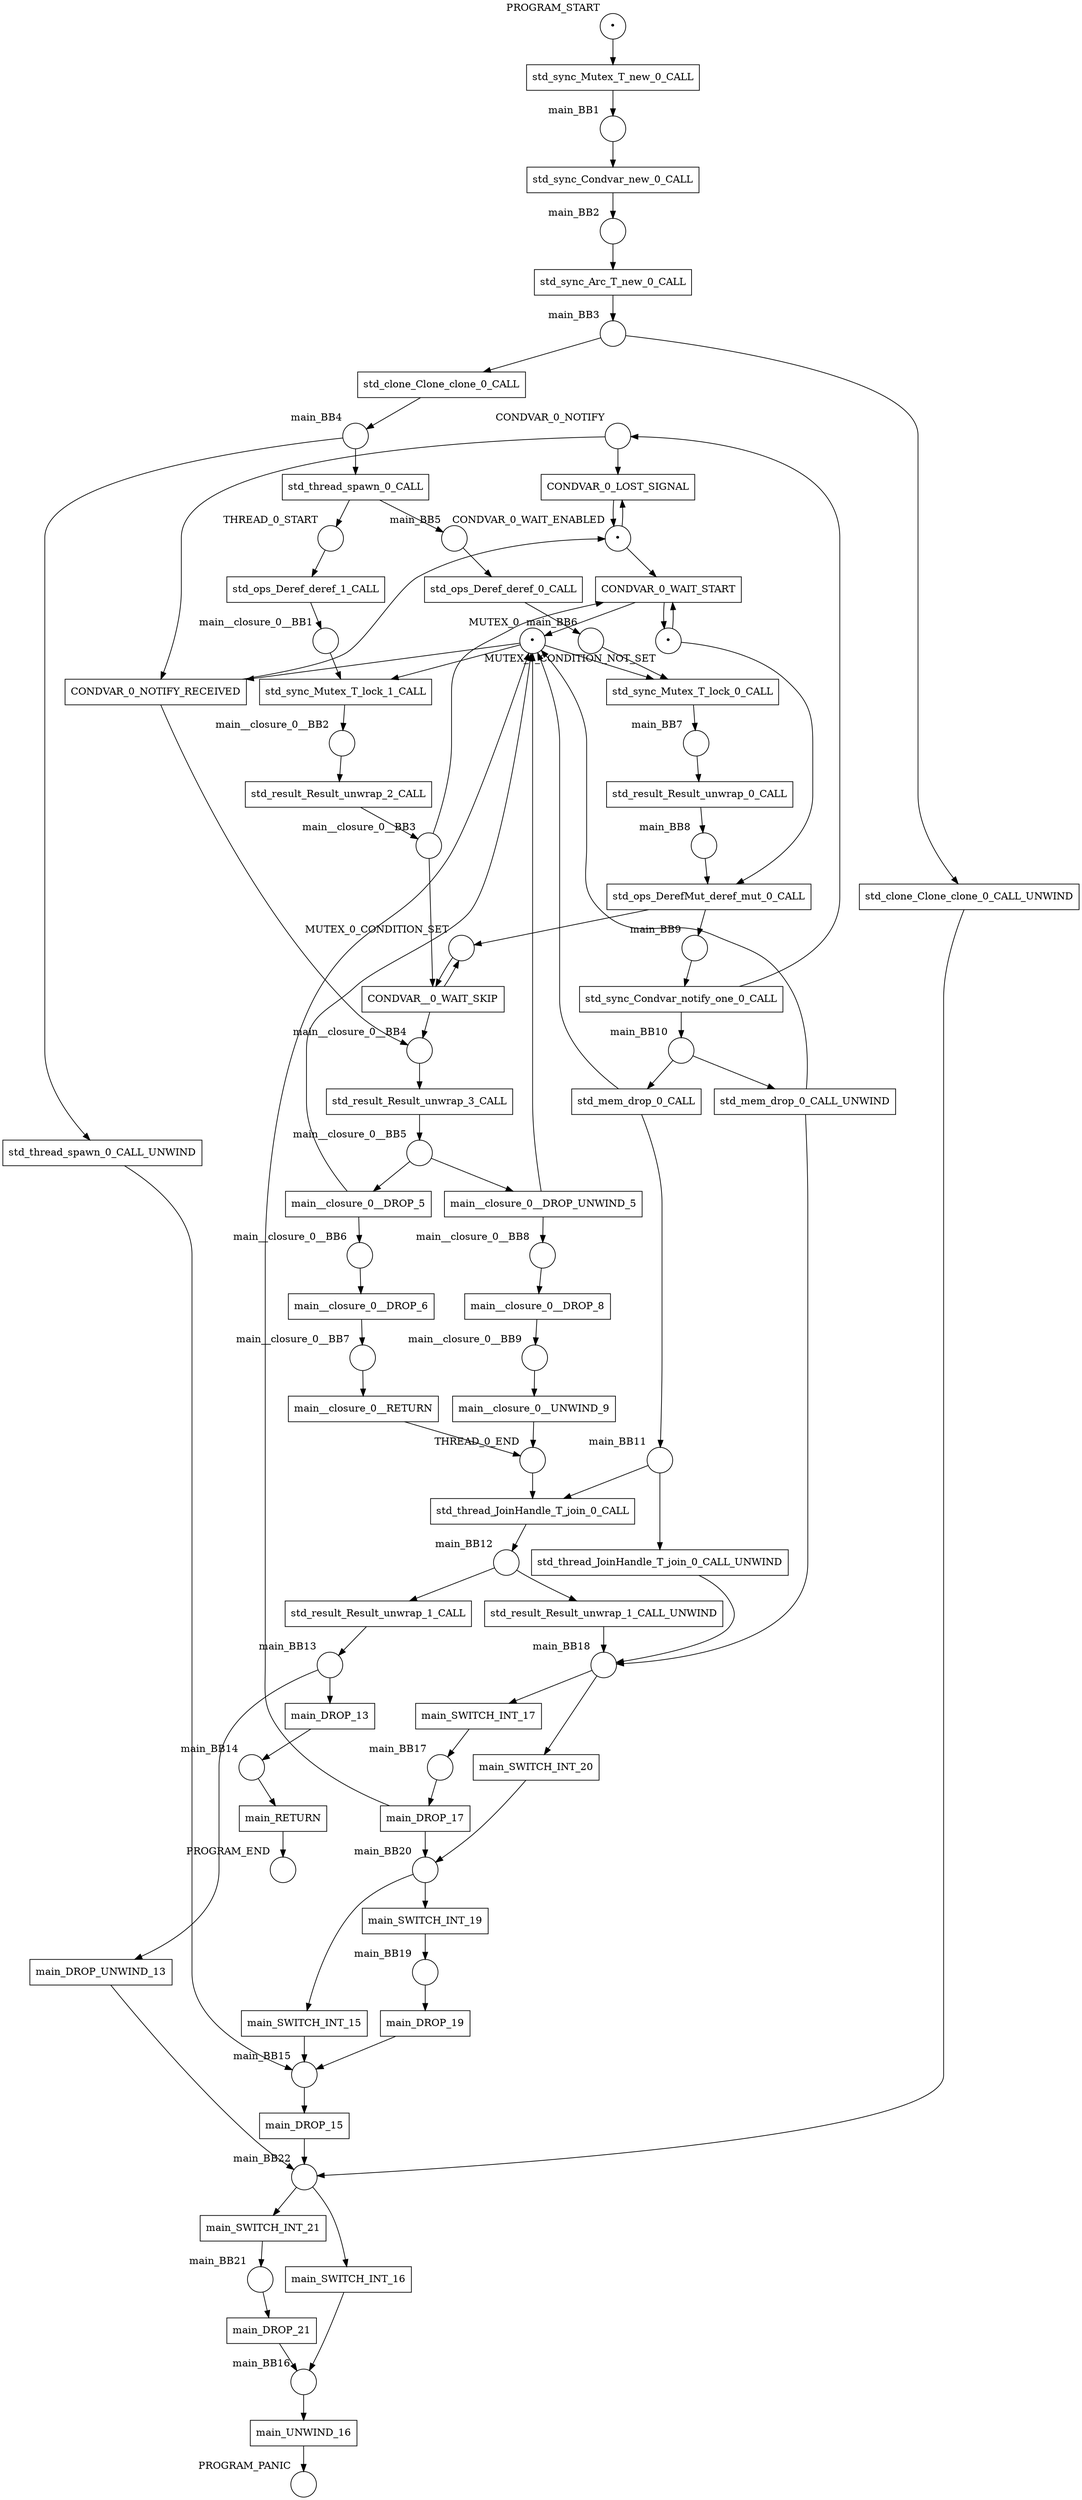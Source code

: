 digraph petrinet {
    CONDVAR_0_NOTIFY [shape="circle" xlabel="CONDVAR_0_NOTIFY" label=""];
    CONDVAR_0_WAIT_ENABLED [shape="circle" xlabel="CONDVAR_0_WAIT_ENABLED" label="•"];
    MUTEX_0 [shape="circle" xlabel="MUTEX_0" label="•"];
    MUTEX_0_CONDITION_NOT_SET [shape="circle" xlabel="MUTEX_0_CONDITION_NOT_SET" label="•"];
    MUTEX_0_CONDITION_SET [shape="circle" xlabel="MUTEX_0_CONDITION_SET" label=""];
    PROGRAM_END [shape="circle" xlabel="PROGRAM_END" label=""];
    PROGRAM_PANIC [shape="circle" xlabel="PROGRAM_PANIC" label=""];
    PROGRAM_START [shape="circle" xlabel="PROGRAM_START" label="•"];
    THREAD_0_END [shape="circle" xlabel="THREAD_0_END" label=""];
    THREAD_0_START [shape="circle" xlabel="THREAD_0_START" label=""];
    main_BB1 [shape="circle" xlabel="main_BB1" label=""];
    main_BB10 [shape="circle" xlabel="main_BB10" label=""];
    main_BB11 [shape="circle" xlabel="main_BB11" label=""];
    main_BB12 [shape="circle" xlabel="main_BB12" label=""];
    main_BB13 [shape="circle" xlabel="main_BB13" label=""];
    main_BB14 [shape="circle" xlabel="main_BB14" label=""];
    main_BB15 [shape="circle" xlabel="main_BB15" label=""];
    main_BB16 [shape="circle" xlabel="main_BB16" label=""];
    main_BB17 [shape="circle" xlabel="main_BB17" label=""];
    main_BB18 [shape="circle" xlabel="main_BB18" label=""];
    main_BB19 [shape="circle" xlabel="main_BB19" label=""];
    main_BB2 [shape="circle" xlabel="main_BB2" label=""];
    main_BB20 [shape="circle" xlabel="main_BB20" label=""];
    main_BB21 [shape="circle" xlabel="main_BB21" label=""];
    main_BB22 [shape="circle" xlabel="main_BB22" label=""];
    main_BB3 [shape="circle" xlabel="main_BB3" label=""];
    main_BB4 [shape="circle" xlabel="main_BB4" label=""];
    main_BB5 [shape="circle" xlabel="main_BB5" label=""];
    main_BB6 [shape="circle" xlabel="main_BB6" label=""];
    main_BB7 [shape="circle" xlabel="main_BB7" label=""];
    main_BB8 [shape="circle" xlabel="main_BB8" label=""];
    main_BB9 [shape="circle" xlabel="main_BB9" label=""];
    main__closure_0__BB1 [shape="circle" xlabel="main__closure_0__BB1" label=""];
    main__closure_0__BB2 [shape="circle" xlabel="main__closure_0__BB2" label=""];
    main__closure_0__BB3 [shape="circle" xlabel="main__closure_0__BB3" label=""];
    main__closure_0__BB4 [shape="circle" xlabel="main__closure_0__BB4" label=""];
    main__closure_0__BB5 [shape="circle" xlabel="main__closure_0__BB5" label=""];
    main__closure_0__BB6 [shape="circle" xlabel="main__closure_0__BB6" label=""];
    main__closure_0__BB7 [shape="circle" xlabel="main__closure_0__BB7" label=""];
    main__closure_0__BB8 [shape="circle" xlabel="main__closure_0__BB8" label=""];
    main__closure_0__BB9 [shape="circle" xlabel="main__closure_0__BB9" label=""];
    CONDVAR_0_LOST_SIGNAL [shape="box" xlabel="" label="CONDVAR_0_LOST_SIGNAL"];
    CONDVAR_0_NOTIFY_RECEIVED [shape="box" xlabel="" label="CONDVAR_0_NOTIFY_RECEIVED"];
    CONDVAR_0_WAIT_START [shape="box" xlabel="" label="CONDVAR_0_WAIT_START"];
    CONDVAR__0_WAIT_SKIP [shape="box" xlabel="" label="CONDVAR__0_WAIT_SKIP"];
    main_DROP_13 [shape="box" xlabel="" label="main_DROP_13"];
    main_DROP_15 [shape="box" xlabel="" label="main_DROP_15"];
    main_DROP_17 [shape="box" xlabel="" label="main_DROP_17"];
    main_DROP_19 [shape="box" xlabel="" label="main_DROP_19"];
    main_DROP_21 [shape="box" xlabel="" label="main_DROP_21"];
    main_DROP_UNWIND_13 [shape="box" xlabel="" label="main_DROP_UNWIND_13"];
    main_RETURN [shape="box" xlabel="" label="main_RETURN"];
    main_SWITCH_INT_15 [shape="box" xlabel="" label="main_SWITCH_INT_15"];
    main_SWITCH_INT_16 [shape="box" xlabel="" label="main_SWITCH_INT_16"];
    main_SWITCH_INT_17 [shape="box" xlabel="" label="main_SWITCH_INT_17"];
    main_SWITCH_INT_19 [shape="box" xlabel="" label="main_SWITCH_INT_19"];
    main_SWITCH_INT_20 [shape="box" xlabel="" label="main_SWITCH_INT_20"];
    main_SWITCH_INT_21 [shape="box" xlabel="" label="main_SWITCH_INT_21"];
    main_UNWIND_16 [shape="box" xlabel="" label="main_UNWIND_16"];
    main__closure_0__DROP_5 [shape="box" xlabel="" label="main__closure_0__DROP_5"];
    main__closure_0__DROP_6 [shape="box" xlabel="" label="main__closure_0__DROP_6"];
    main__closure_0__DROP_8 [shape="box" xlabel="" label="main__closure_0__DROP_8"];
    main__closure_0__DROP_UNWIND_5 [shape="box" xlabel="" label="main__closure_0__DROP_UNWIND_5"];
    main__closure_0__RETURN [shape="box" xlabel="" label="main__closure_0__RETURN"];
    main__closure_0__UNWIND_9 [shape="box" xlabel="" label="main__closure_0__UNWIND_9"];
    std_clone_Clone_clone_0_CALL [shape="box" xlabel="" label="std_clone_Clone_clone_0_CALL"];
    std_clone_Clone_clone_0_CALL_UNWIND [shape="box" xlabel="" label="std_clone_Clone_clone_0_CALL_UNWIND"];
    std_mem_drop_0_CALL [shape="box" xlabel="" label="std_mem_drop_0_CALL"];
    std_mem_drop_0_CALL_UNWIND [shape="box" xlabel="" label="std_mem_drop_0_CALL_UNWIND"];
    std_ops_DerefMut_deref_mut_0_CALL [shape="box" xlabel="" label="std_ops_DerefMut_deref_mut_0_CALL"];
    std_ops_Deref_deref_0_CALL [shape="box" xlabel="" label="std_ops_Deref_deref_0_CALL"];
    std_ops_Deref_deref_1_CALL [shape="box" xlabel="" label="std_ops_Deref_deref_1_CALL"];
    std_result_Result_unwrap_0_CALL [shape="box" xlabel="" label="std_result_Result_unwrap_0_CALL"];
    std_result_Result_unwrap_1_CALL [shape="box" xlabel="" label="std_result_Result_unwrap_1_CALL"];
    std_result_Result_unwrap_1_CALL_UNWIND [shape="box" xlabel="" label="std_result_Result_unwrap_1_CALL_UNWIND"];
    std_result_Result_unwrap_2_CALL [shape="box" xlabel="" label="std_result_Result_unwrap_2_CALL"];
    std_result_Result_unwrap_3_CALL [shape="box" xlabel="" label="std_result_Result_unwrap_3_CALL"];
    std_sync_Arc_T_new_0_CALL [shape="box" xlabel="" label="std_sync_Arc_T_new_0_CALL"];
    std_sync_Condvar_new_0_CALL [shape="box" xlabel="" label="std_sync_Condvar_new_0_CALL"];
    std_sync_Condvar_notify_one_0_CALL [shape="box" xlabel="" label="std_sync_Condvar_notify_one_0_CALL"];
    std_sync_Mutex_T_lock_0_CALL [shape="box" xlabel="" label="std_sync_Mutex_T_lock_0_CALL"];
    std_sync_Mutex_T_lock_1_CALL [shape="box" xlabel="" label="std_sync_Mutex_T_lock_1_CALL"];
    std_sync_Mutex_T_new_0_CALL [shape="box" xlabel="" label="std_sync_Mutex_T_new_0_CALL"];
    std_thread_JoinHandle_T_join_0_CALL [shape="box" xlabel="" label="std_thread_JoinHandle_T_join_0_CALL"];
    std_thread_JoinHandle_T_join_0_CALL_UNWIND [shape="box" xlabel="" label="std_thread_JoinHandle_T_join_0_CALL_UNWIND"];
    std_thread_spawn_0_CALL [shape="box" xlabel="" label="std_thread_spawn_0_CALL"];
    std_thread_spawn_0_CALL_UNWIND [shape="box" xlabel="" label="std_thread_spawn_0_CALL_UNWIND"];
    CONDVAR_0_NOTIFY -> CONDVAR_0_LOST_SIGNAL;
    CONDVAR_0_NOTIFY -> CONDVAR_0_NOTIFY_RECEIVED;
    CONDVAR_0_WAIT_ENABLED -> CONDVAR_0_LOST_SIGNAL;
    CONDVAR_0_WAIT_ENABLED -> CONDVAR_0_WAIT_START;
    MUTEX_0 -> CONDVAR_0_NOTIFY_RECEIVED;
    MUTEX_0 -> std_sync_Mutex_T_lock_0_CALL;
    MUTEX_0 -> std_sync_Mutex_T_lock_1_CALL;
    MUTEX_0_CONDITION_NOT_SET -> CONDVAR_0_WAIT_START;
    MUTEX_0_CONDITION_NOT_SET -> std_ops_DerefMut_deref_mut_0_CALL;
    MUTEX_0_CONDITION_SET -> CONDVAR__0_WAIT_SKIP;
    PROGRAM_START -> std_sync_Mutex_T_new_0_CALL;
    THREAD_0_END -> std_thread_JoinHandle_T_join_0_CALL;
    THREAD_0_START -> std_ops_Deref_deref_1_CALL;
    main_BB1 -> std_sync_Condvar_new_0_CALL;
    main_BB10 -> std_mem_drop_0_CALL;
    main_BB10 -> std_mem_drop_0_CALL_UNWIND;
    main_BB11 -> std_thread_JoinHandle_T_join_0_CALL;
    main_BB11 -> std_thread_JoinHandle_T_join_0_CALL_UNWIND;
    main_BB12 -> std_result_Result_unwrap_1_CALL;
    main_BB12 -> std_result_Result_unwrap_1_CALL_UNWIND;
    main_BB13 -> main_DROP_13;
    main_BB13 -> main_DROP_UNWIND_13;
    main_BB14 -> main_RETURN;
    main_BB15 -> main_DROP_15;
    main_BB16 -> main_UNWIND_16;
    main_BB17 -> main_DROP_17;
    main_BB18 -> main_SWITCH_INT_17;
    main_BB18 -> main_SWITCH_INT_20;
    main_BB19 -> main_DROP_19;
    main_BB2 -> std_sync_Arc_T_new_0_CALL;
    main_BB20 -> main_SWITCH_INT_15;
    main_BB20 -> main_SWITCH_INT_19;
    main_BB21 -> main_DROP_21;
    main_BB22 -> main_SWITCH_INT_16;
    main_BB22 -> main_SWITCH_INT_21;
    main_BB3 -> std_clone_Clone_clone_0_CALL;
    main_BB3 -> std_clone_Clone_clone_0_CALL_UNWIND;
    main_BB4 -> std_thread_spawn_0_CALL;
    main_BB4 -> std_thread_spawn_0_CALL_UNWIND;
    main_BB5 -> std_ops_Deref_deref_0_CALL;
    main_BB6 -> std_sync_Mutex_T_lock_0_CALL;
    main_BB7 -> std_result_Result_unwrap_0_CALL;
    main_BB8 -> std_ops_DerefMut_deref_mut_0_CALL;
    main_BB9 -> std_sync_Condvar_notify_one_0_CALL;
    main__closure_0__BB1 -> std_sync_Mutex_T_lock_1_CALL;
    main__closure_0__BB2 -> std_result_Result_unwrap_2_CALL;
    main__closure_0__BB3 -> CONDVAR_0_WAIT_START;
    main__closure_0__BB3 -> CONDVAR__0_WAIT_SKIP;
    main__closure_0__BB4 -> std_result_Result_unwrap_3_CALL;
    main__closure_0__BB5 -> main__closure_0__DROP_5;
    main__closure_0__BB5 -> main__closure_0__DROP_UNWIND_5;
    main__closure_0__BB6 -> main__closure_0__DROP_6;
    main__closure_0__BB7 -> main__closure_0__RETURN;
    main__closure_0__BB8 -> main__closure_0__DROP_8;
    main__closure_0__BB9 -> main__closure_0__UNWIND_9;
    CONDVAR_0_LOST_SIGNAL -> CONDVAR_0_WAIT_ENABLED;
    CONDVAR_0_NOTIFY_RECEIVED -> CONDVAR_0_WAIT_ENABLED;
    CONDVAR_0_NOTIFY_RECEIVED -> main__closure_0__BB4;
    CONDVAR_0_WAIT_START -> MUTEX_0;
    CONDVAR_0_WAIT_START -> MUTEX_0_CONDITION_NOT_SET;
    CONDVAR__0_WAIT_SKIP -> MUTEX_0_CONDITION_SET;
    CONDVAR__0_WAIT_SKIP -> main__closure_0__BB4;
    main_DROP_13 -> main_BB14;
    main_DROP_15 -> main_BB22;
    main_DROP_17 -> MUTEX_0;
    main_DROP_17 -> main_BB20;
    main_DROP_19 -> main_BB15;
    main_DROP_21 -> main_BB16;
    main_DROP_UNWIND_13 -> main_BB22;
    main_RETURN -> PROGRAM_END;
    main_SWITCH_INT_15 -> main_BB15;
    main_SWITCH_INT_16 -> main_BB16;
    main_SWITCH_INT_17 -> main_BB17;
    main_SWITCH_INT_19 -> main_BB19;
    main_SWITCH_INT_20 -> main_BB20;
    main_SWITCH_INT_21 -> main_BB21;
    main_UNWIND_16 -> PROGRAM_PANIC;
    main__closure_0__DROP_5 -> MUTEX_0;
    main__closure_0__DROP_5 -> main__closure_0__BB6;
    main__closure_0__DROP_6 -> main__closure_0__BB7;
    main__closure_0__DROP_8 -> main__closure_0__BB9;
    main__closure_0__DROP_UNWIND_5 -> MUTEX_0;
    main__closure_0__DROP_UNWIND_5 -> main__closure_0__BB8;
    main__closure_0__RETURN -> THREAD_0_END;
    main__closure_0__UNWIND_9 -> THREAD_0_END;
    std_clone_Clone_clone_0_CALL -> main_BB4;
    std_clone_Clone_clone_0_CALL_UNWIND -> main_BB22;
    std_mem_drop_0_CALL -> MUTEX_0;
    std_mem_drop_0_CALL -> main_BB11;
    std_mem_drop_0_CALL_UNWIND -> MUTEX_0;
    std_mem_drop_0_CALL_UNWIND -> main_BB18;
    std_ops_DerefMut_deref_mut_0_CALL -> MUTEX_0_CONDITION_SET;
    std_ops_DerefMut_deref_mut_0_CALL -> main_BB9;
    std_ops_Deref_deref_0_CALL -> main_BB6;
    std_ops_Deref_deref_1_CALL -> main__closure_0__BB1;
    std_result_Result_unwrap_0_CALL -> main_BB8;
    std_result_Result_unwrap_1_CALL -> main_BB13;
    std_result_Result_unwrap_1_CALL_UNWIND -> main_BB18;
    std_result_Result_unwrap_2_CALL -> main__closure_0__BB3;
    std_result_Result_unwrap_3_CALL -> main__closure_0__BB5;
    std_sync_Arc_T_new_0_CALL -> main_BB3;
    std_sync_Condvar_new_0_CALL -> main_BB2;
    std_sync_Condvar_notify_one_0_CALL -> CONDVAR_0_NOTIFY;
    std_sync_Condvar_notify_one_0_CALL -> main_BB10;
    std_sync_Mutex_T_lock_0_CALL -> main_BB7;
    std_sync_Mutex_T_lock_1_CALL -> main__closure_0__BB2;
    std_sync_Mutex_T_new_0_CALL -> main_BB1;
    std_thread_JoinHandle_T_join_0_CALL -> main_BB12;
    std_thread_JoinHandle_T_join_0_CALL_UNWIND -> main_BB18;
    std_thread_spawn_0_CALL -> THREAD_0_START;
    std_thread_spawn_0_CALL -> main_BB5;
    std_thread_spawn_0_CALL_UNWIND -> main_BB15;
}
